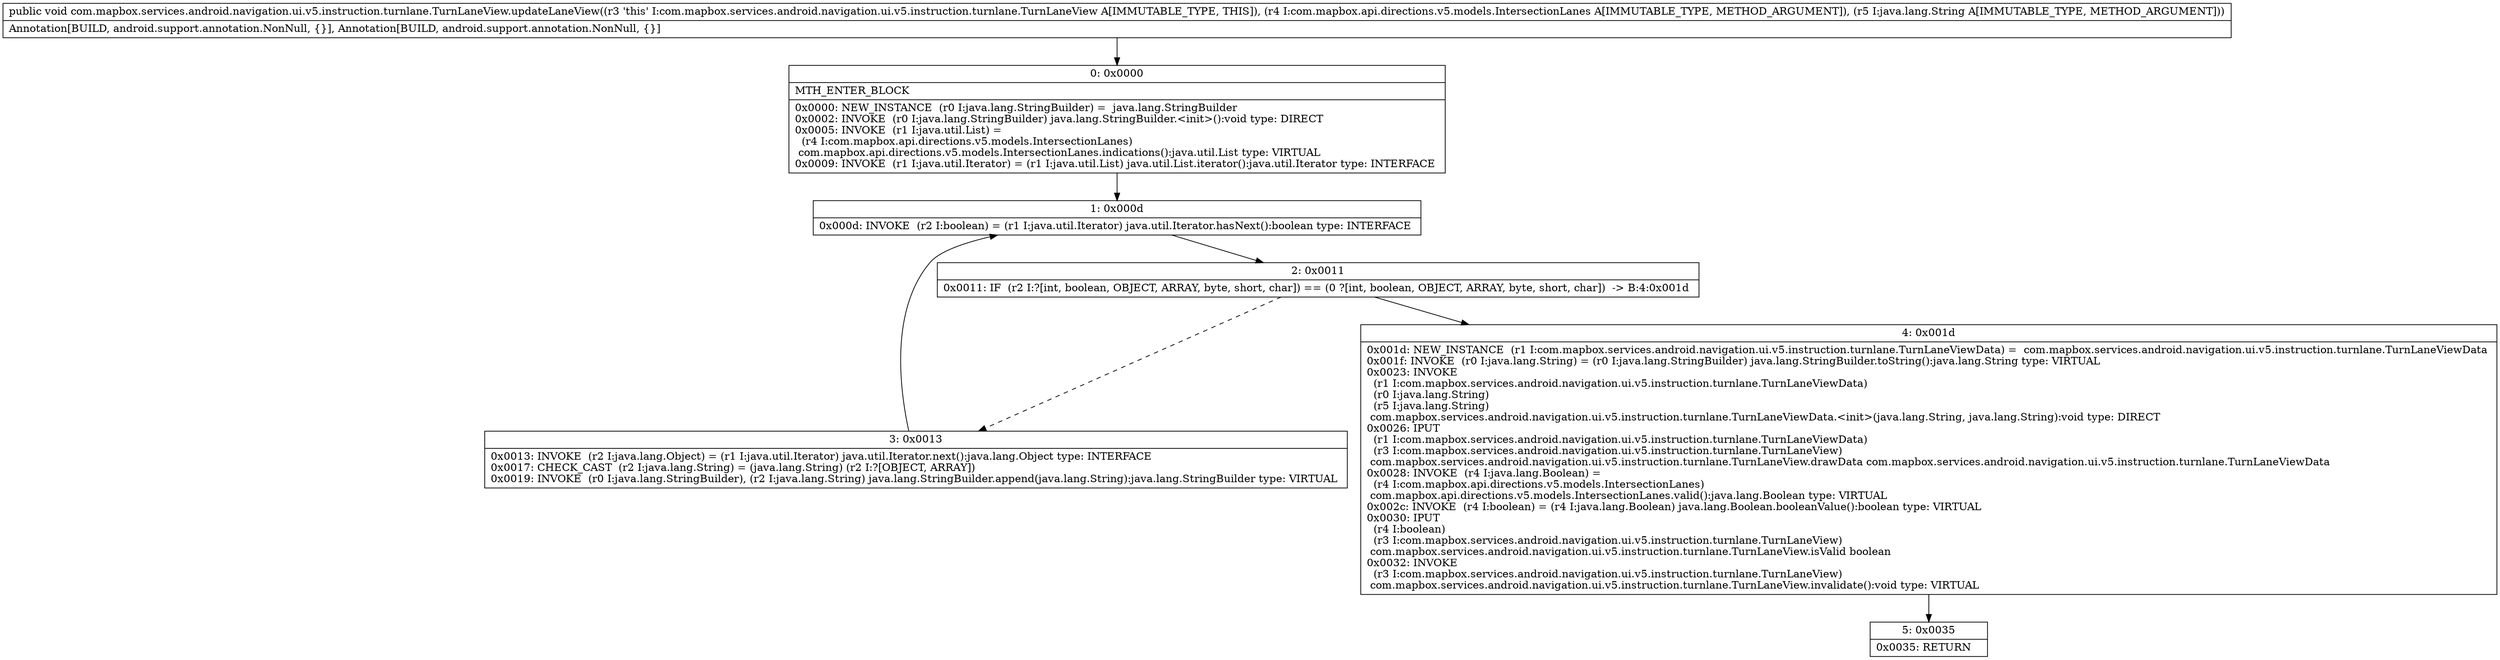digraph "CFG forcom.mapbox.services.android.navigation.ui.v5.instruction.turnlane.TurnLaneView.updateLaneView(Lcom\/mapbox\/api\/directions\/v5\/models\/IntersectionLanes;Ljava\/lang\/String;)V" {
Node_0 [shape=record,label="{0\:\ 0x0000|MTH_ENTER_BLOCK\l|0x0000: NEW_INSTANCE  (r0 I:java.lang.StringBuilder) =  java.lang.StringBuilder \l0x0002: INVOKE  (r0 I:java.lang.StringBuilder) java.lang.StringBuilder.\<init\>():void type: DIRECT \l0x0005: INVOKE  (r1 I:java.util.List) = \l  (r4 I:com.mapbox.api.directions.v5.models.IntersectionLanes)\l com.mapbox.api.directions.v5.models.IntersectionLanes.indications():java.util.List type: VIRTUAL \l0x0009: INVOKE  (r1 I:java.util.Iterator) = (r1 I:java.util.List) java.util.List.iterator():java.util.Iterator type: INTERFACE \l}"];
Node_1 [shape=record,label="{1\:\ 0x000d|0x000d: INVOKE  (r2 I:boolean) = (r1 I:java.util.Iterator) java.util.Iterator.hasNext():boolean type: INTERFACE \l}"];
Node_2 [shape=record,label="{2\:\ 0x0011|0x0011: IF  (r2 I:?[int, boolean, OBJECT, ARRAY, byte, short, char]) == (0 ?[int, boolean, OBJECT, ARRAY, byte, short, char])  \-\> B:4:0x001d \l}"];
Node_3 [shape=record,label="{3\:\ 0x0013|0x0013: INVOKE  (r2 I:java.lang.Object) = (r1 I:java.util.Iterator) java.util.Iterator.next():java.lang.Object type: INTERFACE \l0x0017: CHECK_CAST  (r2 I:java.lang.String) = (java.lang.String) (r2 I:?[OBJECT, ARRAY]) \l0x0019: INVOKE  (r0 I:java.lang.StringBuilder), (r2 I:java.lang.String) java.lang.StringBuilder.append(java.lang.String):java.lang.StringBuilder type: VIRTUAL \l}"];
Node_4 [shape=record,label="{4\:\ 0x001d|0x001d: NEW_INSTANCE  (r1 I:com.mapbox.services.android.navigation.ui.v5.instruction.turnlane.TurnLaneViewData) =  com.mapbox.services.android.navigation.ui.v5.instruction.turnlane.TurnLaneViewData \l0x001f: INVOKE  (r0 I:java.lang.String) = (r0 I:java.lang.StringBuilder) java.lang.StringBuilder.toString():java.lang.String type: VIRTUAL \l0x0023: INVOKE  \l  (r1 I:com.mapbox.services.android.navigation.ui.v5.instruction.turnlane.TurnLaneViewData)\l  (r0 I:java.lang.String)\l  (r5 I:java.lang.String)\l com.mapbox.services.android.navigation.ui.v5.instruction.turnlane.TurnLaneViewData.\<init\>(java.lang.String, java.lang.String):void type: DIRECT \l0x0026: IPUT  \l  (r1 I:com.mapbox.services.android.navigation.ui.v5.instruction.turnlane.TurnLaneViewData)\l  (r3 I:com.mapbox.services.android.navigation.ui.v5.instruction.turnlane.TurnLaneView)\l com.mapbox.services.android.navigation.ui.v5.instruction.turnlane.TurnLaneView.drawData com.mapbox.services.android.navigation.ui.v5.instruction.turnlane.TurnLaneViewData \l0x0028: INVOKE  (r4 I:java.lang.Boolean) = \l  (r4 I:com.mapbox.api.directions.v5.models.IntersectionLanes)\l com.mapbox.api.directions.v5.models.IntersectionLanes.valid():java.lang.Boolean type: VIRTUAL \l0x002c: INVOKE  (r4 I:boolean) = (r4 I:java.lang.Boolean) java.lang.Boolean.booleanValue():boolean type: VIRTUAL \l0x0030: IPUT  \l  (r4 I:boolean)\l  (r3 I:com.mapbox.services.android.navigation.ui.v5.instruction.turnlane.TurnLaneView)\l com.mapbox.services.android.navigation.ui.v5.instruction.turnlane.TurnLaneView.isValid boolean \l0x0032: INVOKE  \l  (r3 I:com.mapbox.services.android.navigation.ui.v5.instruction.turnlane.TurnLaneView)\l com.mapbox.services.android.navigation.ui.v5.instruction.turnlane.TurnLaneView.invalidate():void type: VIRTUAL \l}"];
Node_5 [shape=record,label="{5\:\ 0x0035|0x0035: RETURN   \l}"];
MethodNode[shape=record,label="{public void com.mapbox.services.android.navigation.ui.v5.instruction.turnlane.TurnLaneView.updateLaneView((r3 'this' I:com.mapbox.services.android.navigation.ui.v5.instruction.turnlane.TurnLaneView A[IMMUTABLE_TYPE, THIS]), (r4 I:com.mapbox.api.directions.v5.models.IntersectionLanes A[IMMUTABLE_TYPE, METHOD_ARGUMENT]), (r5 I:java.lang.String A[IMMUTABLE_TYPE, METHOD_ARGUMENT]))  | Annotation[BUILD, android.support.annotation.NonNull, \{\}], Annotation[BUILD, android.support.annotation.NonNull, \{\}]\l}"];
MethodNode -> Node_0;
Node_0 -> Node_1;
Node_1 -> Node_2;
Node_2 -> Node_3[style=dashed];
Node_2 -> Node_4;
Node_3 -> Node_1;
Node_4 -> Node_5;
}

